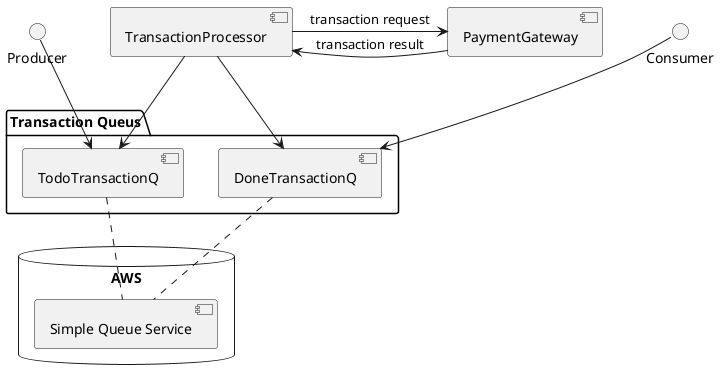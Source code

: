 @startuml

interface Producer
[TransactionProcessor]
[PaymentGateway]

TransactionProcessor -> PaymentGateway : transaction request
TransactionProcessor <- PaymentGateway : transaction result

interface Consumer

package "Transaction Queus" as Queue{
	[TodoTransactionQ]
	[DoneTransactionQ]
}

database "AWS" as AWS{
	component "Simple Queue Service" as Q
}

Producer --> TodoTransactionQ
TransactionProcessor --> TodoTransactionQ
TransactionProcessor --> DoneTransactionQ
Consumer --> DoneTransactionQ

TodoTransactionQ .. Q
DoneTransactionQ .. Q

@enduml